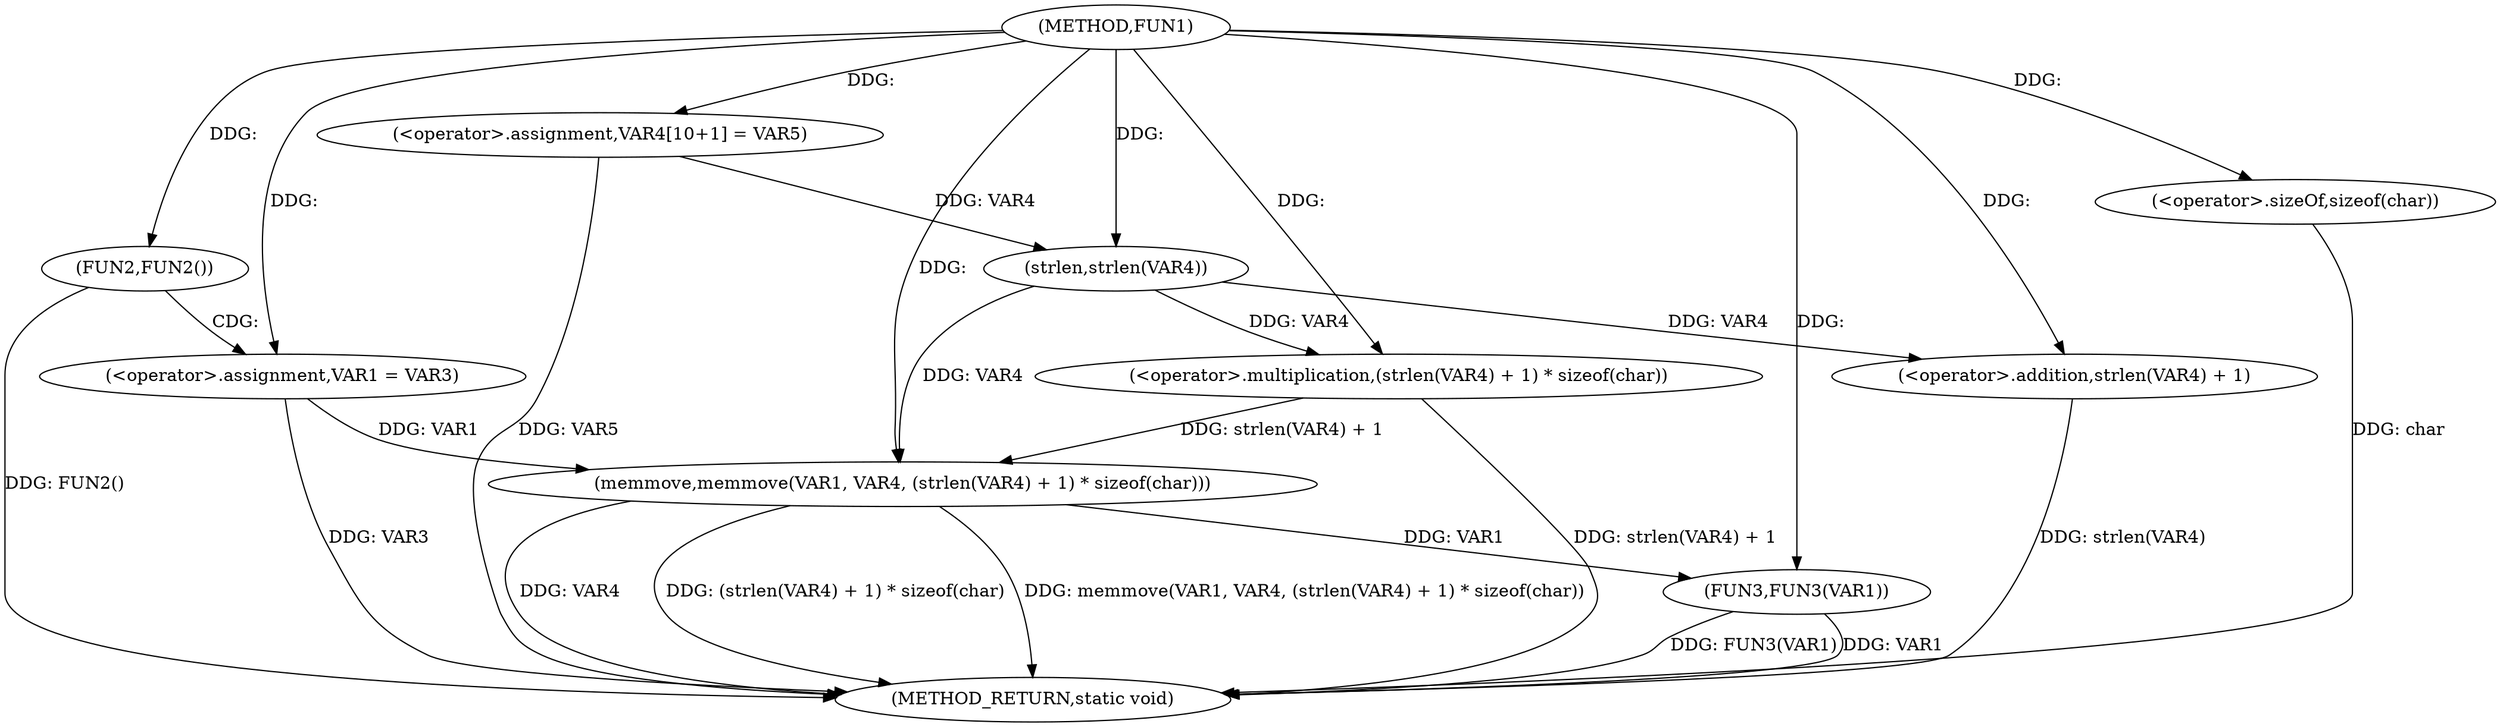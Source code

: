 digraph FUN1 {  
"1000100" [label = "(METHOD,FUN1)" ]
"1000128" [label = "(METHOD_RETURN,static void)" ]
"1000106" [label = "(FUN2,FUN2())" ]
"1000108" [label = "(<operator>.assignment,VAR1 = VAR3)" ]
"1000113" [label = "(<operator>.assignment,VAR4[10+1] = VAR5)" ]
"1000116" [label = "(memmove,memmove(VAR1, VAR4, (strlen(VAR4) + 1) * sizeof(char)))" ]
"1000119" [label = "(<operator>.multiplication,(strlen(VAR4) + 1) * sizeof(char))" ]
"1000120" [label = "(<operator>.addition,strlen(VAR4) + 1)" ]
"1000121" [label = "(strlen,strlen(VAR4))" ]
"1000124" [label = "(<operator>.sizeOf,sizeof(char))" ]
"1000126" [label = "(FUN3,FUN3(VAR1))" ]
  "1000126" -> "1000128"  [ label = "DDG: FUN3(VAR1)"] 
  "1000124" -> "1000128"  [ label = "DDG: char"] 
  "1000126" -> "1000128"  [ label = "DDG: VAR1"] 
  "1000116" -> "1000128"  [ label = "DDG: VAR4"] 
  "1000116" -> "1000128"  [ label = "DDG: (strlen(VAR4) + 1) * sizeof(char)"] 
  "1000116" -> "1000128"  [ label = "DDG: memmove(VAR1, VAR4, (strlen(VAR4) + 1) * sizeof(char))"] 
  "1000106" -> "1000128"  [ label = "DDG: FUN2()"] 
  "1000113" -> "1000128"  [ label = "DDG: VAR5"] 
  "1000120" -> "1000128"  [ label = "DDG: strlen(VAR4)"] 
  "1000108" -> "1000128"  [ label = "DDG: VAR3"] 
  "1000119" -> "1000128"  [ label = "DDG: strlen(VAR4) + 1"] 
  "1000100" -> "1000106"  [ label = "DDG: "] 
  "1000100" -> "1000108"  [ label = "DDG: "] 
  "1000100" -> "1000113"  [ label = "DDG: "] 
  "1000108" -> "1000116"  [ label = "DDG: VAR1"] 
  "1000100" -> "1000116"  [ label = "DDG: "] 
  "1000121" -> "1000116"  [ label = "DDG: VAR4"] 
  "1000119" -> "1000116"  [ label = "DDG: strlen(VAR4) + 1"] 
  "1000121" -> "1000119"  [ label = "DDG: VAR4"] 
  "1000100" -> "1000119"  [ label = "DDG: "] 
  "1000121" -> "1000120"  [ label = "DDG: VAR4"] 
  "1000113" -> "1000121"  [ label = "DDG: VAR4"] 
  "1000100" -> "1000121"  [ label = "DDG: "] 
  "1000100" -> "1000120"  [ label = "DDG: "] 
  "1000100" -> "1000124"  [ label = "DDG: "] 
  "1000116" -> "1000126"  [ label = "DDG: VAR1"] 
  "1000100" -> "1000126"  [ label = "DDG: "] 
  "1000106" -> "1000108"  [ label = "CDG: "] 
}
